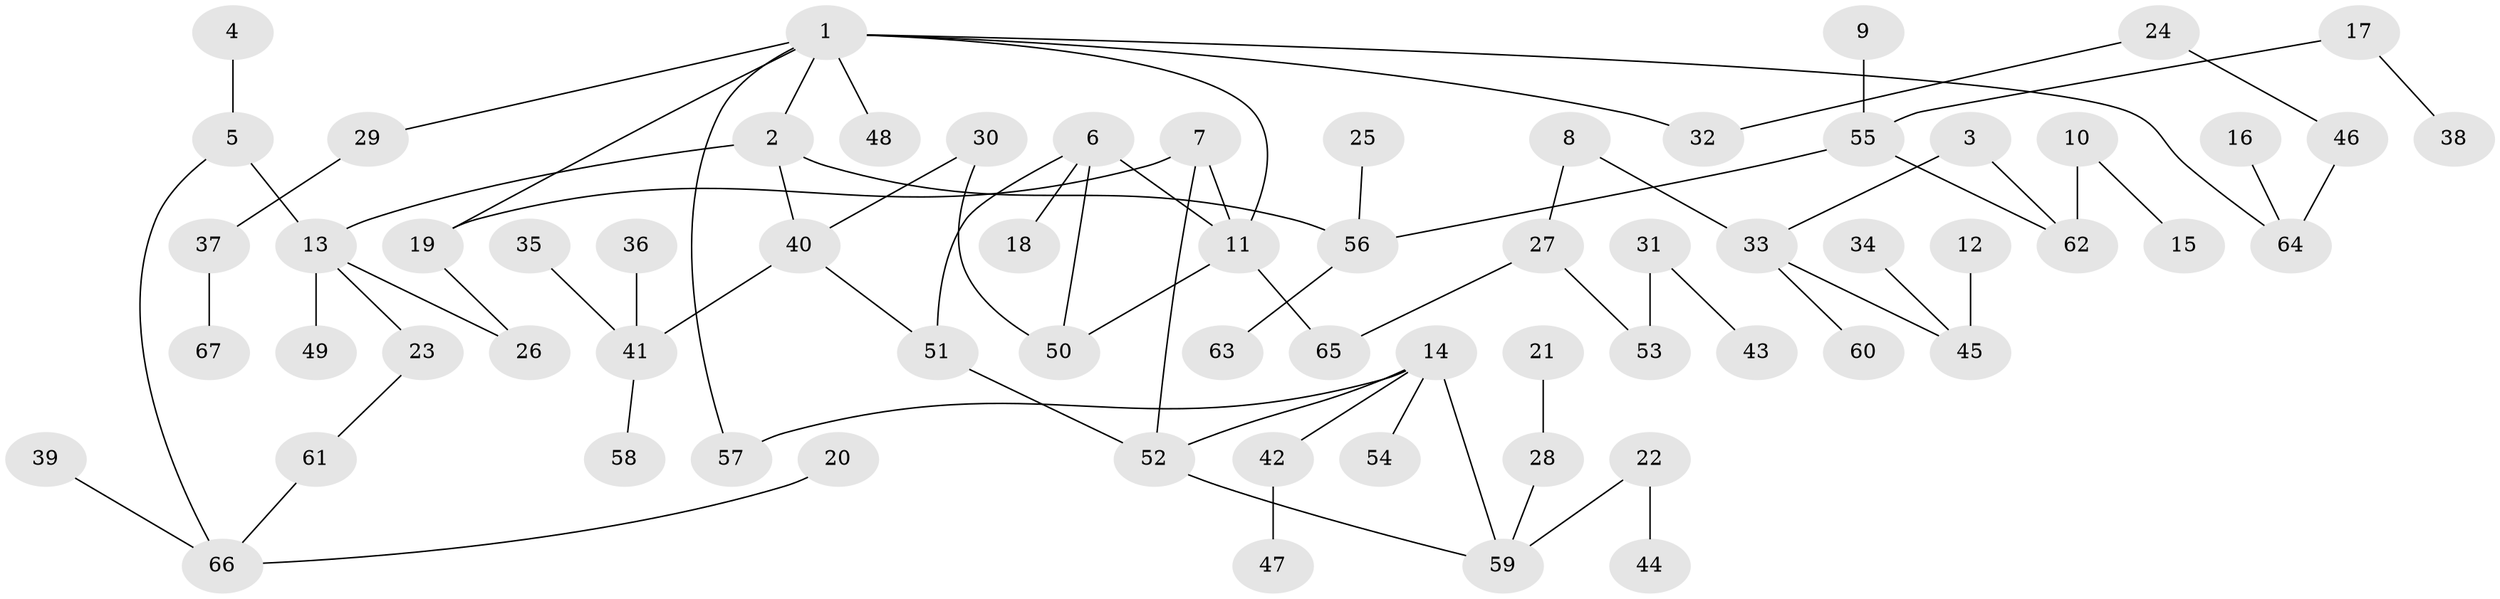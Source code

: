 // original degree distribution, {8: 0.007462686567164179, 3: 0.16417910447761194, 2: 0.21641791044776118, 4: 0.1044776119402985, 5: 0.04477611940298507, 6: 0.014925373134328358, 1: 0.44776119402985076}
// Generated by graph-tools (version 1.1) at 2025/01/03/09/25 03:01:05]
// undirected, 67 vertices, 77 edges
graph export_dot {
graph [start="1"]
  node [color=gray90,style=filled];
  1;
  2;
  3;
  4;
  5;
  6;
  7;
  8;
  9;
  10;
  11;
  12;
  13;
  14;
  15;
  16;
  17;
  18;
  19;
  20;
  21;
  22;
  23;
  24;
  25;
  26;
  27;
  28;
  29;
  30;
  31;
  32;
  33;
  34;
  35;
  36;
  37;
  38;
  39;
  40;
  41;
  42;
  43;
  44;
  45;
  46;
  47;
  48;
  49;
  50;
  51;
  52;
  53;
  54;
  55;
  56;
  57;
  58;
  59;
  60;
  61;
  62;
  63;
  64;
  65;
  66;
  67;
  1 -- 2 [weight=1.0];
  1 -- 11 [weight=1.0];
  1 -- 19 [weight=1.0];
  1 -- 29 [weight=1.0];
  1 -- 32 [weight=1.0];
  1 -- 48 [weight=1.0];
  1 -- 57 [weight=1.0];
  1 -- 64 [weight=1.0];
  2 -- 13 [weight=1.0];
  2 -- 40 [weight=1.0];
  2 -- 56 [weight=1.0];
  3 -- 33 [weight=1.0];
  3 -- 62 [weight=1.0];
  4 -- 5 [weight=1.0];
  5 -- 13 [weight=1.0];
  5 -- 66 [weight=1.0];
  6 -- 11 [weight=1.0];
  6 -- 18 [weight=1.0];
  6 -- 50 [weight=1.0];
  6 -- 51 [weight=1.0];
  7 -- 11 [weight=1.0];
  7 -- 19 [weight=1.0];
  7 -- 52 [weight=1.0];
  8 -- 27 [weight=1.0];
  8 -- 33 [weight=1.0];
  9 -- 55 [weight=1.0];
  10 -- 15 [weight=1.0];
  10 -- 62 [weight=1.0];
  11 -- 50 [weight=1.0];
  11 -- 65 [weight=1.0];
  12 -- 45 [weight=1.0];
  13 -- 23 [weight=1.0];
  13 -- 26 [weight=1.0];
  13 -- 49 [weight=1.0];
  14 -- 42 [weight=1.0];
  14 -- 52 [weight=1.0];
  14 -- 54 [weight=1.0];
  14 -- 57 [weight=1.0];
  14 -- 59 [weight=1.0];
  16 -- 64 [weight=1.0];
  17 -- 38 [weight=1.0];
  17 -- 55 [weight=1.0];
  19 -- 26 [weight=1.0];
  20 -- 66 [weight=1.0];
  21 -- 28 [weight=1.0];
  22 -- 44 [weight=1.0];
  22 -- 59 [weight=1.0];
  23 -- 61 [weight=1.0];
  24 -- 32 [weight=1.0];
  24 -- 46 [weight=1.0];
  25 -- 56 [weight=1.0];
  27 -- 53 [weight=1.0];
  27 -- 65 [weight=1.0];
  28 -- 59 [weight=1.0];
  29 -- 37 [weight=1.0];
  30 -- 40 [weight=1.0];
  30 -- 50 [weight=1.0];
  31 -- 43 [weight=1.0];
  31 -- 53 [weight=1.0];
  33 -- 45 [weight=1.0];
  33 -- 60 [weight=1.0];
  34 -- 45 [weight=1.0];
  35 -- 41 [weight=1.0];
  36 -- 41 [weight=1.0];
  37 -- 67 [weight=1.0];
  39 -- 66 [weight=1.0];
  40 -- 41 [weight=2.0];
  40 -- 51 [weight=1.0];
  41 -- 58 [weight=1.0];
  42 -- 47 [weight=1.0];
  46 -- 64 [weight=1.0];
  51 -- 52 [weight=1.0];
  52 -- 59 [weight=1.0];
  55 -- 56 [weight=1.0];
  55 -- 62 [weight=1.0];
  56 -- 63 [weight=1.0];
  61 -- 66 [weight=1.0];
}
